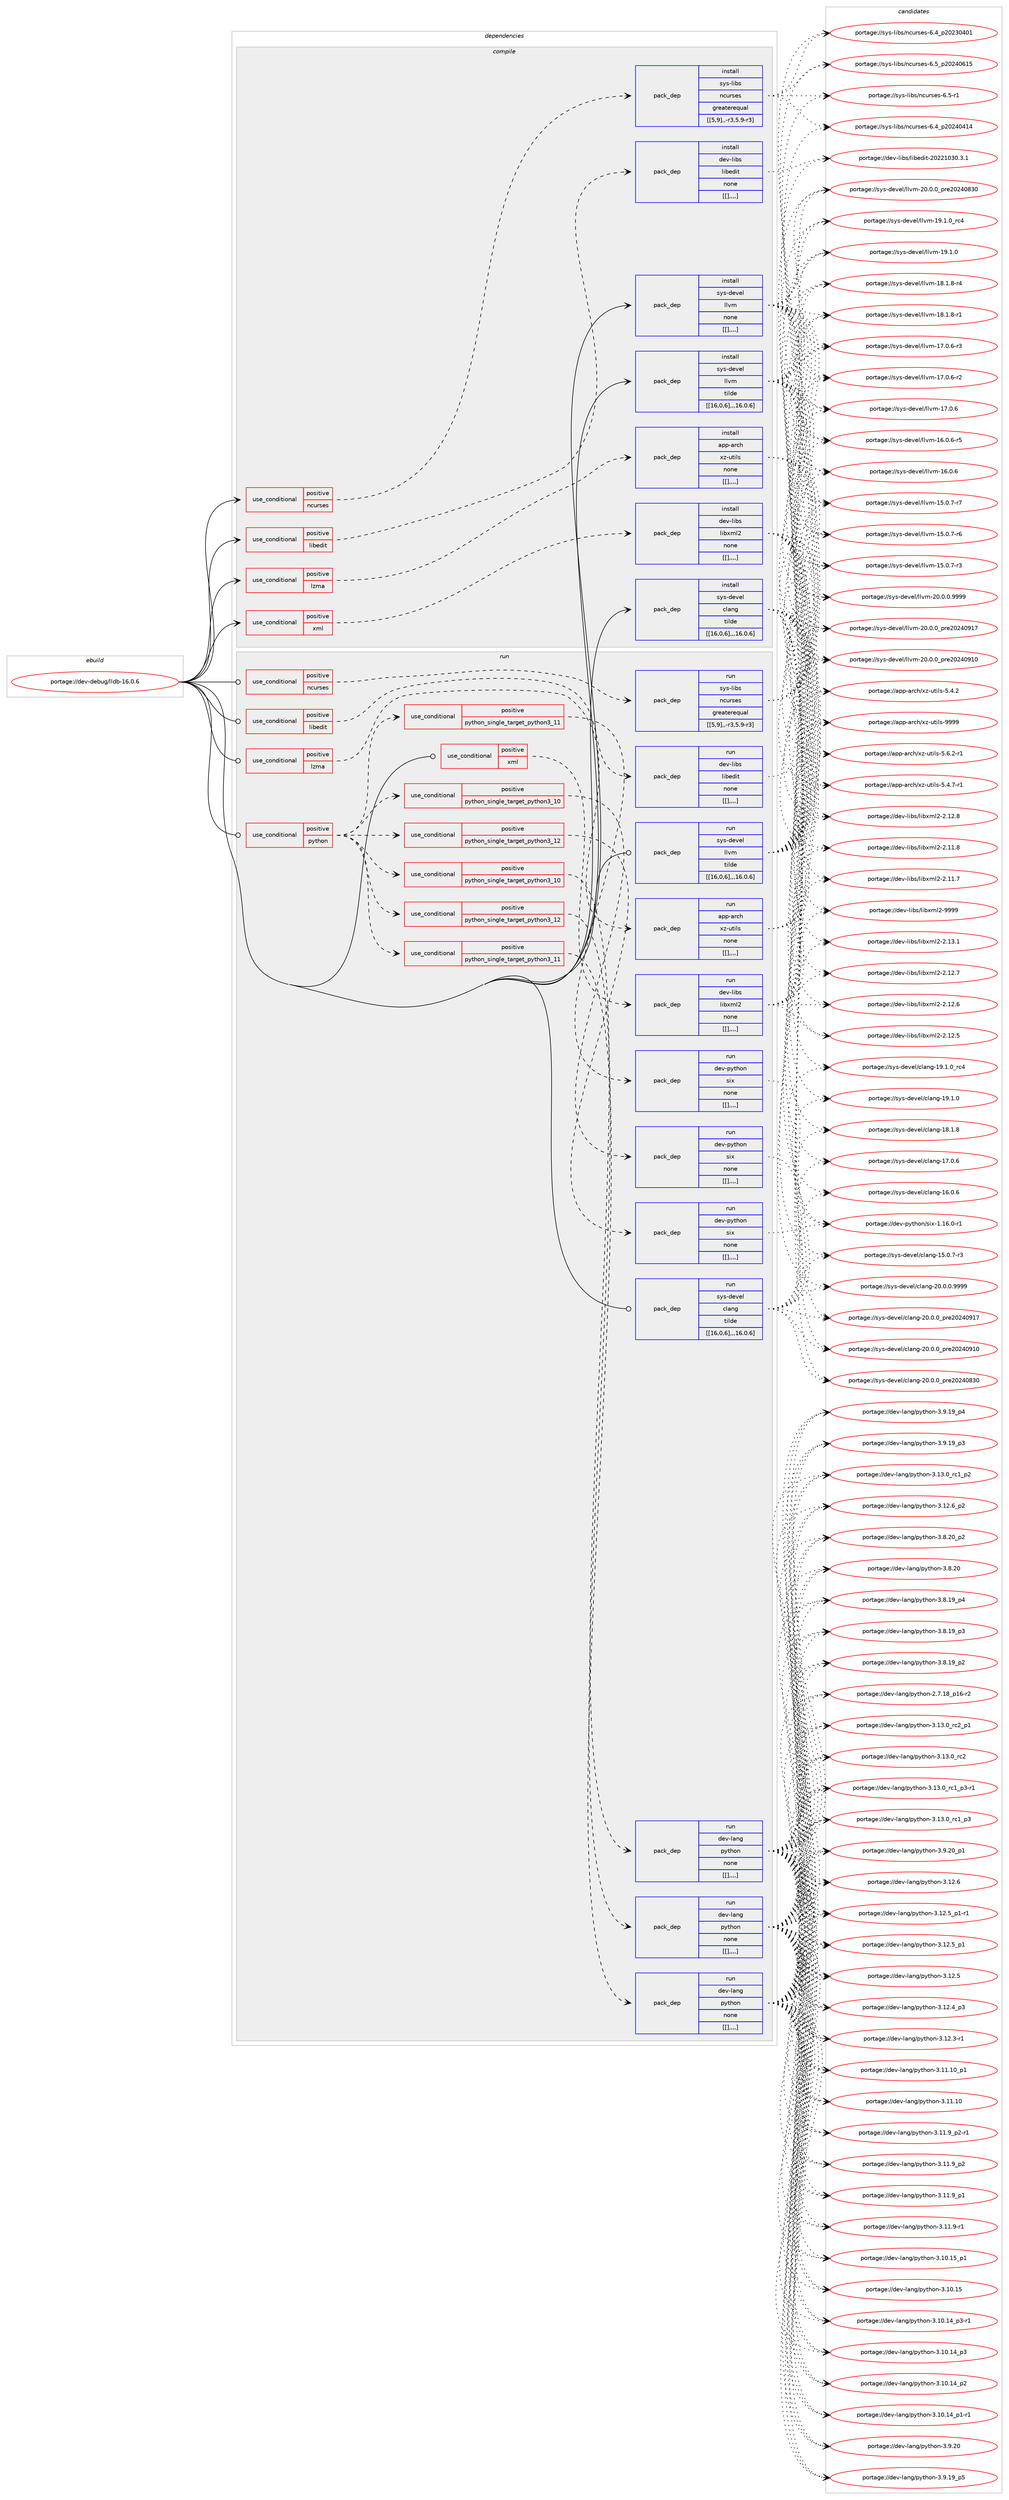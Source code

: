 digraph prolog {

# *************
# Graph options
# *************

newrank=true;
concentrate=true;
compound=true;
graph [rankdir=LR,fontname=Helvetica,fontsize=10,ranksep=1.5];#, ranksep=2.5, nodesep=0.2];
edge  [arrowhead=vee];
node  [fontname=Helvetica,fontsize=10];

# **********
# The ebuild
# **********

subgraph cluster_leftcol {
color=gray;
label=<<i>ebuild</i>>;
id [label="portage://dev-debug/lldb-16.0.6", color=red, width=4, href="../dev-debug/lldb-16.0.6.svg"];
}

# ****************
# The dependencies
# ****************

subgraph cluster_midcol {
color=gray;
label=<<i>dependencies</i>>;
subgraph cluster_compile {
fillcolor="#eeeeee";
style=filled;
label=<<i>compile</i>>;
subgraph cond19803 {
dependency72711 [label=<<TABLE BORDER="0" CELLBORDER="1" CELLSPACING="0" CELLPADDING="4"><TR><TD ROWSPAN="3" CELLPADDING="10">use_conditional</TD></TR><TR><TD>positive</TD></TR><TR><TD>libedit</TD></TR></TABLE>>, shape=none, color=red];
subgraph pack51964 {
dependency72712 [label=<<TABLE BORDER="0" CELLBORDER="1" CELLSPACING="0" CELLPADDING="4" WIDTH="220"><TR><TD ROWSPAN="6" CELLPADDING="30">pack_dep</TD></TR><TR><TD WIDTH="110">install</TD></TR><TR><TD>dev-libs</TD></TR><TR><TD>libedit</TD></TR><TR><TD>none</TD></TR><TR><TD>[[],,,,]</TD></TR></TABLE>>, shape=none, color=blue];
}
dependency72711:e -> dependency72712:w [weight=20,style="dashed",arrowhead="vee"];
}
id:e -> dependency72711:w [weight=20,style="solid",arrowhead="vee"];
subgraph cond19804 {
dependency72713 [label=<<TABLE BORDER="0" CELLBORDER="1" CELLSPACING="0" CELLPADDING="4"><TR><TD ROWSPAN="3" CELLPADDING="10">use_conditional</TD></TR><TR><TD>positive</TD></TR><TR><TD>lzma</TD></TR></TABLE>>, shape=none, color=red];
subgraph pack51965 {
dependency72714 [label=<<TABLE BORDER="0" CELLBORDER="1" CELLSPACING="0" CELLPADDING="4" WIDTH="220"><TR><TD ROWSPAN="6" CELLPADDING="30">pack_dep</TD></TR><TR><TD WIDTH="110">install</TD></TR><TR><TD>app-arch</TD></TR><TR><TD>xz-utils</TD></TR><TR><TD>none</TD></TR><TR><TD>[[],,,,]</TD></TR></TABLE>>, shape=none, color=blue];
}
dependency72713:e -> dependency72714:w [weight=20,style="dashed",arrowhead="vee"];
}
id:e -> dependency72713:w [weight=20,style="solid",arrowhead="vee"];
subgraph cond19805 {
dependency72715 [label=<<TABLE BORDER="0" CELLBORDER="1" CELLSPACING="0" CELLPADDING="4"><TR><TD ROWSPAN="3" CELLPADDING="10">use_conditional</TD></TR><TR><TD>positive</TD></TR><TR><TD>ncurses</TD></TR></TABLE>>, shape=none, color=red];
subgraph pack51966 {
dependency72716 [label=<<TABLE BORDER="0" CELLBORDER="1" CELLSPACING="0" CELLPADDING="4" WIDTH="220"><TR><TD ROWSPAN="6" CELLPADDING="30">pack_dep</TD></TR><TR><TD WIDTH="110">install</TD></TR><TR><TD>sys-libs</TD></TR><TR><TD>ncurses</TD></TR><TR><TD>greaterequal</TD></TR><TR><TD>[[5,9],,-r3,5.9-r3]</TD></TR></TABLE>>, shape=none, color=blue];
}
dependency72715:e -> dependency72716:w [weight=20,style="dashed",arrowhead="vee"];
}
id:e -> dependency72715:w [weight=20,style="solid",arrowhead="vee"];
subgraph cond19806 {
dependency72717 [label=<<TABLE BORDER="0" CELLBORDER="1" CELLSPACING="0" CELLPADDING="4"><TR><TD ROWSPAN="3" CELLPADDING="10">use_conditional</TD></TR><TR><TD>positive</TD></TR><TR><TD>xml</TD></TR></TABLE>>, shape=none, color=red];
subgraph pack51967 {
dependency72718 [label=<<TABLE BORDER="0" CELLBORDER="1" CELLSPACING="0" CELLPADDING="4" WIDTH="220"><TR><TD ROWSPAN="6" CELLPADDING="30">pack_dep</TD></TR><TR><TD WIDTH="110">install</TD></TR><TR><TD>dev-libs</TD></TR><TR><TD>libxml2</TD></TR><TR><TD>none</TD></TR><TR><TD>[[],,,,]</TD></TR></TABLE>>, shape=none, color=blue];
}
dependency72717:e -> dependency72718:w [weight=20,style="dashed",arrowhead="vee"];
}
id:e -> dependency72717:w [weight=20,style="solid",arrowhead="vee"];
subgraph pack51968 {
dependency72719 [label=<<TABLE BORDER="0" CELLBORDER="1" CELLSPACING="0" CELLPADDING="4" WIDTH="220"><TR><TD ROWSPAN="6" CELLPADDING="30">pack_dep</TD></TR><TR><TD WIDTH="110">install</TD></TR><TR><TD>sys-devel</TD></TR><TR><TD>clang</TD></TR><TR><TD>tilde</TD></TR><TR><TD>[[16,0,6],,,16.0.6]</TD></TR></TABLE>>, shape=none, color=blue];
}
id:e -> dependency72719:w [weight=20,style="solid",arrowhead="vee"];
subgraph pack51969 {
dependency72720 [label=<<TABLE BORDER="0" CELLBORDER="1" CELLSPACING="0" CELLPADDING="4" WIDTH="220"><TR><TD ROWSPAN="6" CELLPADDING="30">pack_dep</TD></TR><TR><TD WIDTH="110">install</TD></TR><TR><TD>sys-devel</TD></TR><TR><TD>llvm</TD></TR><TR><TD>tilde</TD></TR><TR><TD>[[16,0,6],,,16.0.6]</TD></TR></TABLE>>, shape=none, color=blue];
}
id:e -> dependency72720:w [weight=20,style="solid",arrowhead="vee"];
subgraph pack51970 {
dependency72721 [label=<<TABLE BORDER="0" CELLBORDER="1" CELLSPACING="0" CELLPADDING="4" WIDTH="220"><TR><TD ROWSPAN="6" CELLPADDING="30">pack_dep</TD></TR><TR><TD WIDTH="110">install</TD></TR><TR><TD>sys-devel</TD></TR><TR><TD>llvm</TD></TR><TR><TD>none</TD></TR><TR><TD>[[],,,,]</TD></TR></TABLE>>, shape=none, color=blue];
}
id:e -> dependency72721:w [weight=20,style="solid",arrowhead="vee"];
}
subgraph cluster_compileandrun {
fillcolor="#eeeeee";
style=filled;
label=<<i>compile and run</i>>;
}
subgraph cluster_run {
fillcolor="#eeeeee";
style=filled;
label=<<i>run</i>>;
subgraph cond19807 {
dependency72722 [label=<<TABLE BORDER="0" CELLBORDER="1" CELLSPACING="0" CELLPADDING="4"><TR><TD ROWSPAN="3" CELLPADDING="10">use_conditional</TD></TR><TR><TD>positive</TD></TR><TR><TD>libedit</TD></TR></TABLE>>, shape=none, color=red];
subgraph pack51971 {
dependency72723 [label=<<TABLE BORDER="0" CELLBORDER="1" CELLSPACING="0" CELLPADDING="4" WIDTH="220"><TR><TD ROWSPAN="6" CELLPADDING="30">pack_dep</TD></TR><TR><TD WIDTH="110">run</TD></TR><TR><TD>dev-libs</TD></TR><TR><TD>libedit</TD></TR><TR><TD>none</TD></TR><TR><TD>[[],,,,]</TD></TR></TABLE>>, shape=none, color=blue];
}
dependency72722:e -> dependency72723:w [weight=20,style="dashed",arrowhead="vee"];
}
id:e -> dependency72722:w [weight=20,style="solid",arrowhead="odot"];
subgraph cond19808 {
dependency72724 [label=<<TABLE BORDER="0" CELLBORDER="1" CELLSPACING="0" CELLPADDING="4"><TR><TD ROWSPAN="3" CELLPADDING="10">use_conditional</TD></TR><TR><TD>positive</TD></TR><TR><TD>lzma</TD></TR></TABLE>>, shape=none, color=red];
subgraph pack51972 {
dependency72725 [label=<<TABLE BORDER="0" CELLBORDER="1" CELLSPACING="0" CELLPADDING="4" WIDTH="220"><TR><TD ROWSPAN="6" CELLPADDING="30">pack_dep</TD></TR><TR><TD WIDTH="110">run</TD></TR><TR><TD>app-arch</TD></TR><TR><TD>xz-utils</TD></TR><TR><TD>none</TD></TR><TR><TD>[[],,,,]</TD></TR></TABLE>>, shape=none, color=blue];
}
dependency72724:e -> dependency72725:w [weight=20,style="dashed",arrowhead="vee"];
}
id:e -> dependency72724:w [weight=20,style="solid",arrowhead="odot"];
subgraph cond19809 {
dependency72726 [label=<<TABLE BORDER="0" CELLBORDER="1" CELLSPACING="0" CELLPADDING="4"><TR><TD ROWSPAN="3" CELLPADDING="10">use_conditional</TD></TR><TR><TD>positive</TD></TR><TR><TD>ncurses</TD></TR></TABLE>>, shape=none, color=red];
subgraph pack51973 {
dependency72727 [label=<<TABLE BORDER="0" CELLBORDER="1" CELLSPACING="0" CELLPADDING="4" WIDTH="220"><TR><TD ROWSPAN="6" CELLPADDING="30">pack_dep</TD></TR><TR><TD WIDTH="110">run</TD></TR><TR><TD>sys-libs</TD></TR><TR><TD>ncurses</TD></TR><TR><TD>greaterequal</TD></TR><TR><TD>[[5,9],,-r3,5.9-r3]</TD></TR></TABLE>>, shape=none, color=blue];
}
dependency72726:e -> dependency72727:w [weight=20,style="dashed",arrowhead="vee"];
}
id:e -> dependency72726:w [weight=20,style="solid",arrowhead="odot"];
subgraph cond19810 {
dependency72728 [label=<<TABLE BORDER="0" CELLBORDER="1" CELLSPACING="0" CELLPADDING="4"><TR><TD ROWSPAN="3" CELLPADDING="10">use_conditional</TD></TR><TR><TD>positive</TD></TR><TR><TD>python</TD></TR></TABLE>>, shape=none, color=red];
subgraph cond19811 {
dependency72729 [label=<<TABLE BORDER="0" CELLBORDER="1" CELLSPACING="0" CELLPADDING="4"><TR><TD ROWSPAN="3" CELLPADDING="10">use_conditional</TD></TR><TR><TD>positive</TD></TR><TR><TD>python_single_target_python3_10</TD></TR></TABLE>>, shape=none, color=red];
subgraph pack51974 {
dependency72730 [label=<<TABLE BORDER="0" CELLBORDER="1" CELLSPACING="0" CELLPADDING="4" WIDTH="220"><TR><TD ROWSPAN="6" CELLPADDING="30">pack_dep</TD></TR><TR><TD WIDTH="110">run</TD></TR><TR><TD>dev-python</TD></TR><TR><TD>six</TD></TR><TR><TD>none</TD></TR><TR><TD>[[],,,,]</TD></TR></TABLE>>, shape=none, color=blue];
}
dependency72729:e -> dependency72730:w [weight=20,style="dashed",arrowhead="vee"];
}
dependency72728:e -> dependency72729:w [weight=20,style="dashed",arrowhead="vee"];
subgraph cond19812 {
dependency72731 [label=<<TABLE BORDER="0" CELLBORDER="1" CELLSPACING="0" CELLPADDING="4"><TR><TD ROWSPAN="3" CELLPADDING="10">use_conditional</TD></TR><TR><TD>positive</TD></TR><TR><TD>python_single_target_python3_11</TD></TR></TABLE>>, shape=none, color=red];
subgraph pack51975 {
dependency72732 [label=<<TABLE BORDER="0" CELLBORDER="1" CELLSPACING="0" CELLPADDING="4" WIDTH="220"><TR><TD ROWSPAN="6" CELLPADDING="30">pack_dep</TD></TR><TR><TD WIDTH="110">run</TD></TR><TR><TD>dev-python</TD></TR><TR><TD>six</TD></TR><TR><TD>none</TD></TR><TR><TD>[[],,,,]</TD></TR></TABLE>>, shape=none, color=blue];
}
dependency72731:e -> dependency72732:w [weight=20,style="dashed",arrowhead="vee"];
}
dependency72728:e -> dependency72731:w [weight=20,style="dashed",arrowhead="vee"];
subgraph cond19813 {
dependency72733 [label=<<TABLE BORDER="0" CELLBORDER="1" CELLSPACING="0" CELLPADDING="4"><TR><TD ROWSPAN="3" CELLPADDING="10">use_conditional</TD></TR><TR><TD>positive</TD></TR><TR><TD>python_single_target_python3_12</TD></TR></TABLE>>, shape=none, color=red];
subgraph pack51976 {
dependency72734 [label=<<TABLE BORDER="0" CELLBORDER="1" CELLSPACING="0" CELLPADDING="4" WIDTH="220"><TR><TD ROWSPAN="6" CELLPADDING="30">pack_dep</TD></TR><TR><TD WIDTH="110">run</TD></TR><TR><TD>dev-python</TD></TR><TR><TD>six</TD></TR><TR><TD>none</TD></TR><TR><TD>[[],,,,]</TD></TR></TABLE>>, shape=none, color=blue];
}
dependency72733:e -> dependency72734:w [weight=20,style="dashed",arrowhead="vee"];
}
dependency72728:e -> dependency72733:w [weight=20,style="dashed",arrowhead="vee"];
subgraph cond19814 {
dependency72735 [label=<<TABLE BORDER="0" CELLBORDER="1" CELLSPACING="0" CELLPADDING="4"><TR><TD ROWSPAN="3" CELLPADDING="10">use_conditional</TD></TR><TR><TD>positive</TD></TR><TR><TD>python_single_target_python3_10</TD></TR></TABLE>>, shape=none, color=red];
subgraph pack51977 {
dependency72736 [label=<<TABLE BORDER="0" CELLBORDER="1" CELLSPACING="0" CELLPADDING="4" WIDTH="220"><TR><TD ROWSPAN="6" CELLPADDING="30">pack_dep</TD></TR><TR><TD WIDTH="110">run</TD></TR><TR><TD>dev-lang</TD></TR><TR><TD>python</TD></TR><TR><TD>none</TD></TR><TR><TD>[[],,,,]</TD></TR></TABLE>>, shape=none, color=blue];
}
dependency72735:e -> dependency72736:w [weight=20,style="dashed",arrowhead="vee"];
}
dependency72728:e -> dependency72735:w [weight=20,style="dashed",arrowhead="vee"];
subgraph cond19815 {
dependency72737 [label=<<TABLE BORDER="0" CELLBORDER="1" CELLSPACING="0" CELLPADDING="4"><TR><TD ROWSPAN="3" CELLPADDING="10">use_conditional</TD></TR><TR><TD>positive</TD></TR><TR><TD>python_single_target_python3_11</TD></TR></TABLE>>, shape=none, color=red];
subgraph pack51978 {
dependency72738 [label=<<TABLE BORDER="0" CELLBORDER="1" CELLSPACING="0" CELLPADDING="4" WIDTH="220"><TR><TD ROWSPAN="6" CELLPADDING="30">pack_dep</TD></TR><TR><TD WIDTH="110">run</TD></TR><TR><TD>dev-lang</TD></TR><TR><TD>python</TD></TR><TR><TD>none</TD></TR><TR><TD>[[],,,,]</TD></TR></TABLE>>, shape=none, color=blue];
}
dependency72737:e -> dependency72738:w [weight=20,style="dashed",arrowhead="vee"];
}
dependency72728:e -> dependency72737:w [weight=20,style="dashed",arrowhead="vee"];
subgraph cond19816 {
dependency72739 [label=<<TABLE BORDER="0" CELLBORDER="1" CELLSPACING="0" CELLPADDING="4"><TR><TD ROWSPAN="3" CELLPADDING="10">use_conditional</TD></TR><TR><TD>positive</TD></TR><TR><TD>python_single_target_python3_12</TD></TR></TABLE>>, shape=none, color=red];
subgraph pack51979 {
dependency72740 [label=<<TABLE BORDER="0" CELLBORDER="1" CELLSPACING="0" CELLPADDING="4" WIDTH="220"><TR><TD ROWSPAN="6" CELLPADDING="30">pack_dep</TD></TR><TR><TD WIDTH="110">run</TD></TR><TR><TD>dev-lang</TD></TR><TR><TD>python</TD></TR><TR><TD>none</TD></TR><TR><TD>[[],,,,]</TD></TR></TABLE>>, shape=none, color=blue];
}
dependency72739:e -> dependency72740:w [weight=20,style="dashed",arrowhead="vee"];
}
dependency72728:e -> dependency72739:w [weight=20,style="dashed",arrowhead="vee"];
}
id:e -> dependency72728:w [weight=20,style="solid",arrowhead="odot"];
subgraph cond19817 {
dependency72741 [label=<<TABLE BORDER="0" CELLBORDER="1" CELLSPACING="0" CELLPADDING="4"><TR><TD ROWSPAN="3" CELLPADDING="10">use_conditional</TD></TR><TR><TD>positive</TD></TR><TR><TD>xml</TD></TR></TABLE>>, shape=none, color=red];
subgraph pack51980 {
dependency72742 [label=<<TABLE BORDER="0" CELLBORDER="1" CELLSPACING="0" CELLPADDING="4" WIDTH="220"><TR><TD ROWSPAN="6" CELLPADDING="30">pack_dep</TD></TR><TR><TD WIDTH="110">run</TD></TR><TR><TD>dev-libs</TD></TR><TR><TD>libxml2</TD></TR><TR><TD>none</TD></TR><TR><TD>[[],,,,]</TD></TR></TABLE>>, shape=none, color=blue];
}
dependency72741:e -> dependency72742:w [weight=20,style="dashed",arrowhead="vee"];
}
id:e -> dependency72741:w [weight=20,style="solid",arrowhead="odot"];
subgraph pack51981 {
dependency72743 [label=<<TABLE BORDER="0" CELLBORDER="1" CELLSPACING="0" CELLPADDING="4" WIDTH="220"><TR><TD ROWSPAN="6" CELLPADDING="30">pack_dep</TD></TR><TR><TD WIDTH="110">run</TD></TR><TR><TD>sys-devel</TD></TR><TR><TD>clang</TD></TR><TR><TD>tilde</TD></TR><TR><TD>[[16,0,6],,,16.0.6]</TD></TR></TABLE>>, shape=none, color=blue];
}
id:e -> dependency72743:w [weight=20,style="solid",arrowhead="odot"];
subgraph pack51982 {
dependency72744 [label=<<TABLE BORDER="0" CELLBORDER="1" CELLSPACING="0" CELLPADDING="4" WIDTH="220"><TR><TD ROWSPAN="6" CELLPADDING="30">pack_dep</TD></TR><TR><TD WIDTH="110">run</TD></TR><TR><TD>sys-devel</TD></TR><TR><TD>llvm</TD></TR><TR><TD>tilde</TD></TR><TR><TD>[[16,0,6],,,16.0.6]</TD></TR></TABLE>>, shape=none, color=blue];
}
id:e -> dependency72744:w [weight=20,style="solid",arrowhead="odot"];
}
}

# **************
# The candidates
# **************

subgraph cluster_choices {
rank=same;
color=gray;
label=<<i>candidates</i>>;

subgraph choice51964 {
color=black;
nodesep=1;
choice1001011184510810598115471081059810110010511645504850504948514846514649 [label="portage://dev-libs/libedit-20221030.3.1", color=red, width=4,href="../dev-libs/libedit-20221030.3.1.svg"];
dependency72712:e -> choice1001011184510810598115471081059810110010511645504850504948514846514649:w [style=dotted,weight="100"];
}
subgraph choice51965 {
color=black;
nodesep=1;
choice9711211245971149910447120122451171161051081154557575757 [label="portage://app-arch/xz-utils-9999", color=red, width=4,href="../app-arch/xz-utils-9999.svg"];
choice9711211245971149910447120122451171161051081154553465446504511449 [label="portage://app-arch/xz-utils-5.6.2-r1", color=red, width=4,href="../app-arch/xz-utils-5.6.2-r1.svg"];
choice9711211245971149910447120122451171161051081154553465246554511449 [label="portage://app-arch/xz-utils-5.4.7-r1", color=red, width=4,href="../app-arch/xz-utils-5.4.7-r1.svg"];
choice971121124597114991044712012245117116105108115455346524650 [label="portage://app-arch/xz-utils-5.4.2", color=red, width=4,href="../app-arch/xz-utils-5.4.2.svg"];
dependency72714:e -> choice9711211245971149910447120122451171161051081154557575757:w [style=dotted,weight="100"];
dependency72714:e -> choice9711211245971149910447120122451171161051081154553465446504511449:w [style=dotted,weight="100"];
dependency72714:e -> choice9711211245971149910447120122451171161051081154553465246554511449:w [style=dotted,weight="100"];
dependency72714:e -> choice971121124597114991044712012245117116105108115455346524650:w [style=dotted,weight="100"];
}
subgraph choice51966 {
color=black;
nodesep=1;
choice1151211154510810598115471109911711411510111545544653951125048505248544953 [label="portage://sys-libs/ncurses-6.5_p20240615", color=red, width=4,href="../sys-libs/ncurses-6.5_p20240615.svg"];
choice11512111545108105981154711099117114115101115455446534511449 [label="portage://sys-libs/ncurses-6.5-r1", color=red, width=4,href="../sys-libs/ncurses-6.5-r1.svg"];
choice1151211154510810598115471109911711411510111545544652951125048505248524952 [label="portage://sys-libs/ncurses-6.4_p20240414", color=red, width=4,href="../sys-libs/ncurses-6.4_p20240414.svg"];
choice1151211154510810598115471109911711411510111545544652951125048505148524849 [label="portage://sys-libs/ncurses-6.4_p20230401", color=red, width=4,href="../sys-libs/ncurses-6.4_p20230401.svg"];
dependency72716:e -> choice1151211154510810598115471109911711411510111545544653951125048505248544953:w [style=dotted,weight="100"];
dependency72716:e -> choice11512111545108105981154711099117114115101115455446534511449:w [style=dotted,weight="100"];
dependency72716:e -> choice1151211154510810598115471109911711411510111545544652951125048505248524952:w [style=dotted,weight="100"];
dependency72716:e -> choice1151211154510810598115471109911711411510111545544652951125048505148524849:w [style=dotted,weight="100"];
}
subgraph choice51967 {
color=black;
nodesep=1;
choice10010111845108105981154710810598120109108504557575757 [label="portage://dev-libs/libxml2-9999", color=red, width=4,href="../dev-libs/libxml2-9999.svg"];
choice100101118451081059811547108105981201091085045504649514649 [label="portage://dev-libs/libxml2-2.13.1", color=red, width=4,href="../dev-libs/libxml2-2.13.1.svg"];
choice100101118451081059811547108105981201091085045504649504656 [label="portage://dev-libs/libxml2-2.12.8", color=red, width=4,href="../dev-libs/libxml2-2.12.8.svg"];
choice100101118451081059811547108105981201091085045504649504655 [label="portage://dev-libs/libxml2-2.12.7", color=red, width=4,href="../dev-libs/libxml2-2.12.7.svg"];
choice100101118451081059811547108105981201091085045504649504654 [label="portage://dev-libs/libxml2-2.12.6", color=red, width=4,href="../dev-libs/libxml2-2.12.6.svg"];
choice100101118451081059811547108105981201091085045504649504653 [label="portage://dev-libs/libxml2-2.12.5", color=red, width=4,href="../dev-libs/libxml2-2.12.5.svg"];
choice100101118451081059811547108105981201091085045504649494656 [label="portage://dev-libs/libxml2-2.11.8", color=red, width=4,href="../dev-libs/libxml2-2.11.8.svg"];
choice100101118451081059811547108105981201091085045504649494655 [label="portage://dev-libs/libxml2-2.11.7", color=red, width=4,href="../dev-libs/libxml2-2.11.7.svg"];
dependency72718:e -> choice10010111845108105981154710810598120109108504557575757:w [style=dotted,weight="100"];
dependency72718:e -> choice100101118451081059811547108105981201091085045504649514649:w [style=dotted,weight="100"];
dependency72718:e -> choice100101118451081059811547108105981201091085045504649504656:w [style=dotted,weight="100"];
dependency72718:e -> choice100101118451081059811547108105981201091085045504649504655:w [style=dotted,weight="100"];
dependency72718:e -> choice100101118451081059811547108105981201091085045504649504654:w [style=dotted,weight="100"];
dependency72718:e -> choice100101118451081059811547108105981201091085045504649504653:w [style=dotted,weight="100"];
dependency72718:e -> choice100101118451081059811547108105981201091085045504649494656:w [style=dotted,weight="100"];
dependency72718:e -> choice100101118451081059811547108105981201091085045504649494655:w [style=dotted,weight="100"];
}
subgraph choice51968 {
color=black;
nodesep=1;
choice11512111545100101118101108479910897110103455048464846484657575757 [label="portage://sys-devel/clang-20.0.0.9999", color=red, width=4,href="../sys-devel/clang-20.0.0.9999.svg"];
choice1151211154510010111810110847991089711010345504846484648951121141015048505248574955 [label="portage://sys-devel/clang-20.0.0_pre20240917", color=red, width=4,href="../sys-devel/clang-20.0.0_pre20240917.svg"];
choice1151211154510010111810110847991089711010345504846484648951121141015048505248574948 [label="portage://sys-devel/clang-20.0.0_pre20240910", color=red, width=4,href="../sys-devel/clang-20.0.0_pre20240910.svg"];
choice1151211154510010111810110847991089711010345504846484648951121141015048505248565148 [label="portage://sys-devel/clang-20.0.0_pre20240830", color=red, width=4,href="../sys-devel/clang-20.0.0_pre20240830.svg"];
choice1151211154510010111810110847991089711010345495746494648951149952 [label="portage://sys-devel/clang-19.1.0_rc4", color=red, width=4,href="../sys-devel/clang-19.1.0_rc4.svg"];
choice1151211154510010111810110847991089711010345495746494648 [label="portage://sys-devel/clang-19.1.0", color=red, width=4,href="../sys-devel/clang-19.1.0.svg"];
choice1151211154510010111810110847991089711010345495646494656 [label="portage://sys-devel/clang-18.1.8", color=red, width=4,href="../sys-devel/clang-18.1.8.svg"];
choice1151211154510010111810110847991089711010345495546484654 [label="portage://sys-devel/clang-17.0.6", color=red, width=4,href="../sys-devel/clang-17.0.6.svg"];
choice1151211154510010111810110847991089711010345495446484654 [label="portage://sys-devel/clang-16.0.6", color=red, width=4,href="../sys-devel/clang-16.0.6.svg"];
choice11512111545100101118101108479910897110103454953464846554511451 [label="portage://sys-devel/clang-15.0.7-r3", color=red, width=4,href="../sys-devel/clang-15.0.7-r3.svg"];
dependency72719:e -> choice11512111545100101118101108479910897110103455048464846484657575757:w [style=dotted,weight="100"];
dependency72719:e -> choice1151211154510010111810110847991089711010345504846484648951121141015048505248574955:w [style=dotted,weight="100"];
dependency72719:e -> choice1151211154510010111810110847991089711010345504846484648951121141015048505248574948:w [style=dotted,weight="100"];
dependency72719:e -> choice1151211154510010111810110847991089711010345504846484648951121141015048505248565148:w [style=dotted,weight="100"];
dependency72719:e -> choice1151211154510010111810110847991089711010345495746494648951149952:w [style=dotted,weight="100"];
dependency72719:e -> choice1151211154510010111810110847991089711010345495746494648:w [style=dotted,weight="100"];
dependency72719:e -> choice1151211154510010111810110847991089711010345495646494656:w [style=dotted,weight="100"];
dependency72719:e -> choice1151211154510010111810110847991089711010345495546484654:w [style=dotted,weight="100"];
dependency72719:e -> choice1151211154510010111810110847991089711010345495446484654:w [style=dotted,weight="100"];
dependency72719:e -> choice11512111545100101118101108479910897110103454953464846554511451:w [style=dotted,weight="100"];
}
subgraph choice51969 {
color=black;
nodesep=1;
choice1151211154510010111810110847108108118109455048464846484657575757 [label="portage://sys-devel/llvm-20.0.0.9999", color=red, width=4,href="../sys-devel/llvm-20.0.0.9999.svg"];
choice115121115451001011181011084710810811810945504846484648951121141015048505248574955 [label="portage://sys-devel/llvm-20.0.0_pre20240917", color=red, width=4,href="../sys-devel/llvm-20.0.0_pre20240917.svg"];
choice115121115451001011181011084710810811810945504846484648951121141015048505248574948 [label="portage://sys-devel/llvm-20.0.0_pre20240910", color=red, width=4,href="../sys-devel/llvm-20.0.0_pre20240910.svg"];
choice115121115451001011181011084710810811810945504846484648951121141015048505248565148 [label="portage://sys-devel/llvm-20.0.0_pre20240830", color=red, width=4,href="../sys-devel/llvm-20.0.0_pre20240830.svg"];
choice115121115451001011181011084710810811810945495746494648951149952 [label="portage://sys-devel/llvm-19.1.0_rc4", color=red, width=4,href="../sys-devel/llvm-19.1.0_rc4.svg"];
choice115121115451001011181011084710810811810945495746494648 [label="portage://sys-devel/llvm-19.1.0", color=red, width=4,href="../sys-devel/llvm-19.1.0.svg"];
choice1151211154510010111810110847108108118109454956464946564511452 [label="portage://sys-devel/llvm-18.1.8-r4", color=red, width=4,href="../sys-devel/llvm-18.1.8-r4.svg"];
choice1151211154510010111810110847108108118109454956464946564511449 [label="portage://sys-devel/llvm-18.1.8-r1", color=red, width=4,href="../sys-devel/llvm-18.1.8-r1.svg"];
choice1151211154510010111810110847108108118109454955464846544511451 [label="portage://sys-devel/llvm-17.0.6-r3", color=red, width=4,href="../sys-devel/llvm-17.0.6-r3.svg"];
choice1151211154510010111810110847108108118109454955464846544511450 [label="portage://sys-devel/llvm-17.0.6-r2", color=red, width=4,href="../sys-devel/llvm-17.0.6-r2.svg"];
choice115121115451001011181011084710810811810945495546484654 [label="portage://sys-devel/llvm-17.0.6", color=red, width=4,href="../sys-devel/llvm-17.0.6.svg"];
choice1151211154510010111810110847108108118109454954464846544511453 [label="portage://sys-devel/llvm-16.0.6-r5", color=red, width=4,href="../sys-devel/llvm-16.0.6-r5.svg"];
choice115121115451001011181011084710810811810945495446484654 [label="portage://sys-devel/llvm-16.0.6", color=red, width=4,href="../sys-devel/llvm-16.0.6.svg"];
choice1151211154510010111810110847108108118109454953464846554511455 [label="portage://sys-devel/llvm-15.0.7-r7", color=red, width=4,href="../sys-devel/llvm-15.0.7-r7.svg"];
choice1151211154510010111810110847108108118109454953464846554511454 [label="portage://sys-devel/llvm-15.0.7-r6", color=red, width=4,href="../sys-devel/llvm-15.0.7-r6.svg"];
choice1151211154510010111810110847108108118109454953464846554511451 [label="portage://sys-devel/llvm-15.0.7-r3", color=red, width=4,href="../sys-devel/llvm-15.0.7-r3.svg"];
dependency72720:e -> choice1151211154510010111810110847108108118109455048464846484657575757:w [style=dotted,weight="100"];
dependency72720:e -> choice115121115451001011181011084710810811810945504846484648951121141015048505248574955:w [style=dotted,weight="100"];
dependency72720:e -> choice115121115451001011181011084710810811810945504846484648951121141015048505248574948:w [style=dotted,weight="100"];
dependency72720:e -> choice115121115451001011181011084710810811810945504846484648951121141015048505248565148:w [style=dotted,weight="100"];
dependency72720:e -> choice115121115451001011181011084710810811810945495746494648951149952:w [style=dotted,weight="100"];
dependency72720:e -> choice115121115451001011181011084710810811810945495746494648:w [style=dotted,weight="100"];
dependency72720:e -> choice1151211154510010111810110847108108118109454956464946564511452:w [style=dotted,weight="100"];
dependency72720:e -> choice1151211154510010111810110847108108118109454956464946564511449:w [style=dotted,weight="100"];
dependency72720:e -> choice1151211154510010111810110847108108118109454955464846544511451:w [style=dotted,weight="100"];
dependency72720:e -> choice1151211154510010111810110847108108118109454955464846544511450:w [style=dotted,weight="100"];
dependency72720:e -> choice115121115451001011181011084710810811810945495546484654:w [style=dotted,weight="100"];
dependency72720:e -> choice1151211154510010111810110847108108118109454954464846544511453:w [style=dotted,weight="100"];
dependency72720:e -> choice115121115451001011181011084710810811810945495446484654:w [style=dotted,weight="100"];
dependency72720:e -> choice1151211154510010111810110847108108118109454953464846554511455:w [style=dotted,weight="100"];
dependency72720:e -> choice1151211154510010111810110847108108118109454953464846554511454:w [style=dotted,weight="100"];
dependency72720:e -> choice1151211154510010111810110847108108118109454953464846554511451:w [style=dotted,weight="100"];
}
subgraph choice51970 {
color=black;
nodesep=1;
choice1151211154510010111810110847108108118109455048464846484657575757 [label="portage://sys-devel/llvm-20.0.0.9999", color=red, width=4,href="../sys-devel/llvm-20.0.0.9999.svg"];
choice115121115451001011181011084710810811810945504846484648951121141015048505248574955 [label="portage://sys-devel/llvm-20.0.0_pre20240917", color=red, width=4,href="../sys-devel/llvm-20.0.0_pre20240917.svg"];
choice115121115451001011181011084710810811810945504846484648951121141015048505248574948 [label="portage://sys-devel/llvm-20.0.0_pre20240910", color=red, width=4,href="../sys-devel/llvm-20.0.0_pre20240910.svg"];
choice115121115451001011181011084710810811810945504846484648951121141015048505248565148 [label="portage://sys-devel/llvm-20.0.0_pre20240830", color=red, width=4,href="../sys-devel/llvm-20.0.0_pre20240830.svg"];
choice115121115451001011181011084710810811810945495746494648951149952 [label="portage://sys-devel/llvm-19.1.0_rc4", color=red, width=4,href="../sys-devel/llvm-19.1.0_rc4.svg"];
choice115121115451001011181011084710810811810945495746494648 [label="portage://sys-devel/llvm-19.1.0", color=red, width=4,href="../sys-devel/llvm-19.1.0.svg"];
choice1151211154510010111810110847108108118109454956464946564511452 [label="portage://sys-devel/llvm-18.1.8-r4", color=red, width=4,href="../sys-devel/llvm-18.1.8-r4.svg"];
choice1151211154510010111810110847108108118109454956464946564511449 [label="portage://sys-devel/llvm-18.1.8-r1", color=red, width=4,href="../sys-devel/llvm-18.1.8-r1.svg"];
choice1151211154510010111810110847108108118109454955464846544511451 [label="portage://sys-devel/llvm-17.0.6-r3", color=red, width=4,href="../sys-devel/llvm-17.0.6-r3.svg"];
choice1151211154510010111810110847108108118109454955464846544511450 [label="portage://sys-devel/llvm-17.0.6-r2", color=red, width=4,href="../sys-devel/llvm-17.0.6-r2.svg"];
choice115121115451001011181011084710810811810945495546484654 [label="portage://sys-devel/llvm-17.0.6", color=red, width=4,href="../sys-devel/llvm-17.0.6.svg"];
choice1151211154510010111810110847108108118109454954464846544511453 [label="portage://sys-devel/llvm-16.0.6-r5", color=red, width=4,href="../sys-devel/llvm-16.0.6-r5.svg"];
choice115121115451001011181011084710810811810945495446484654 [label="portage://sys-devel/llvm-16.0.6", color=red, width=4,href="../sys-devel/llvm-16.0.6.svg"];
choice1151211154510010111810110847108108118109454953464846554511455 [label="portage://sys-devel/llvm-15.0.7-r7", color=red, width=4,href="../sys-devel/llvm-15.0.7-r7.svg"];
choice1151211154510010111810110847108108118109454953464846554511454 [label="portage://sys-devel/llvm-15.0.7-r6", color=red, width=4,href="../sys-devel/llvm-15.0.7-r6.svg"];
choice1151211154510010111810110847108108118109454953464846554511451 [label="portage://sys-devel/llvm-15.0.7-r3", color=red, width=4,href="../sys-devel/llvm-15.0.7-r3.svg"];
dependency72721:e -> choice1151211154510010111810110847108108118109455048464846484657575757:w [style=dotted,weight="100"];
dependency72721:e -> choice115121115451001011181011084710810811810945504846484648951121141015048505248574955:w [style=dotted,weight="100"];
dependency72721:e -> choice115121115451001011181011084710810811810945504846484648951121141015048505248574948:w [style=dotted,weight="100"];
dependency72721:e -> choice115121115451001011181011084710810811810945504846484648951121141015048505248565148:w [style=dotted,weight="100"];
dependency72721:e -> choice115121115451001011181011084710810811810945495746494648951149952:w [style=dotted,weight="100"];
dependency72721:e -> choice115121115451001011181011084710810811810945495746494648:w [style=dotted,weight="100"];
dependency72721:e -> choice1151211154510010111810110847108108118109454956464946564511452:w [style=dotted,weight="100"];
dependency72721:e -> choice1151211154510010111810110847108108118109454956464946564511449:w [style=dotted,weight="100"];
dependency72721:e -> choice1151211154510010111810110847108108118109454955464846544511451:w [style=dotted,weight="100"];
dependency72721:e -> choice1151211154510010111810110847108108118109454955464846544511450:w [style=dotted,weight="100"];
dependency72721:e -> choice115121115451001011181011084710810811810945495546484654:w [style=dotted,weight="100"];
dependency72721:e -> choice1151211154510010111810110847108108118109454954464846544511453:w [style=dotted,weight="100"];
dependency72721:e -> choice115121115451001011181011084710810811810945495446484654:w [style=dotted,weight="100"];
dependency72721:e -> choice1151211154510010111810110847108108118109454953464846554511455:w [style=dotted,weight="100"];
dependency72721:e -> choice1151211154510010111810110847108108118109454953464846554511454:w [style=dotted,weight="100"];
dependency72721:e -> choice1151211154510010111810110847108108118109454953464846554511451:w [style=dotted,weight="100"];
}
subgraph choice51971 {
color=black;
nodesep=1;
choice1001011184510810598115471081059810110010511645504850504948514846514649 [label="portage://dev-libs/libedit-20221030.3.1", color=red, width=4,href="../dev-libs/libedit-20221030.3.1.svg"];
dependency72723:e -> choice1001011184510810598115471081059810110010511645504850504948514846514649:w [style=dotted,weight="100"];
}
subgraph choice51972 {
color=black;
nodesep=1;
choice9711211245971149910447120122451171161051081154557575757 [label="portage://app-arch/xz-utils-9999", color=red, width=4,href="../app-arch/xz-utils-9999.svg"];
choice9711211245971149910447120122451171161051081154553465446504511449 [label="portage://app-arch/xz-utils-5.6.2-r1", color=red, width=4,href="../app-arch/xz-utils-5.6.2-r1.svg"];
choice9711211245971149910447120122451171161051081154553465246554511449 [label="portage://app-arch/xz-utils-5.4.7-r1", color=red, width=4,href="../app-arch/xz-utils-5.4.7-r1.svg"];
choice971121124597114991044712012245117116105108115455346524650 [label="portage://app-arch/xz-utils-5.4.2", color=red, width=4,href="../app-arch/xz-utils-5.4.2.svg"];
dependency72725:e -> choice9711211245971149910447120122451171161051081154557575757:w [style=dotted,weight="100"];
dependency72725:e -> choice9711211245971149910447120122451171161051081154553465446504511449:w [style=dotted,weight="100"];
dependency72725:e -> choice9711211245971149910447120122451171161051081154553465246554511449:w [style=dotted,weight="100"];
dependency72725:e -> choice971121124597114991044712012245117116105108115455346524650:w [style=dotted,weight="100"];
}
subgraph choice51973 {
color=black;
nodesep=1;
choice1151211154510810598115471109911711411510111545544653951125048505248544953 [label="portage://sys-libs/ncurses-6.5_p20240615", color=red, width=4,href="../sys-libs/ncurses-6.5_p20240615.svg"];
choice11512111545108105981154711099117114115101115455446534511449 [label="portage://sys-libs/ncurses-6.5-r1", color=red, width=4,href="../sys-libs/ncurses-6.5-r1.svg"];
choice1151211154510810598115471109911711411510111545544652951125048505248524952 [label="portage://sys-libs/ncurses-6.4_p20240414", color=red, width=4,href="../sys-libs/ncurses-6.4_p20240414.svg"];
choice1151211154510810598115471109911711411510111545544652951125048505148524849 [label="portage://sys-libs/ncurses-6.4_p20230401", color=red, width=4,href="../sys-libs/ncurses-6.4_p20230401.svg"];
dependency72727:e -> choice1151211154510810598115471109911711411510111545544653951125048505248544953:w [style=dotted,weight="100"];
dependency72727:e -> choice11512111545108105981154711099117114115101115455446534511449:w [style=dotted,weight="100"];
dependency72727:e -> choice1151211154510810598115471109911711411510111545544652951125048505248524952:w [style=dotted,weight="100"];
dependency72727:e -> choice1151211154510810598115471109911711411510111545544652951125048505148524849:w [style=dotted,weight="100"];
}
subgraph choice51974 {
color=black;
nodesep=1;
choice1001011184511212111610411111047115105120454946495446484511449 [label="portage://dev-python/six-1.16.0-r1", color=red, width=4,href="../dev-python/six-1.16.0-r1.svg"];
dependency72730:e -> choice1001011184511212111610411111047115105120454946495446484511449:w [style=dotted,weight="100"];
}
subgraph choice51975 {
color=black;
nodesep=1;
choice1001011184511212111610411111047115105120454946495446484511449 [label="portage://dev-python/six-1.16.0-r1", color=red, width=4,href="../dev-python/six-1.16.0-r1.svg"];
dependency72732:e -> choice1001011184511212111610411111047115105120454946495446484511449:w [style=dotted,weight="100"];
}
subgraph choice51976 {
color=black;
nodesep=1;
choice1001011184511212111610411111047115105120454946495446484511449 [label="portage://dev-python/six-1.16.0-r1", color=red, width=4,href="../dev-python/six-1.16.0-r1.svg"];
dependency72734:e -> choice1001011184511212111610411111047115105120454946495446484511449:w [style=dotted,weight="100"];
}
subgraph choice51977 {
color=black;
nodesep=1;
choice100101118451089711010347112121116104111110455146495146489511499509511249 [label="portage://dev-lang/python-3.13.0_rc2_p1", color=red, width=4,href="../dev-lang/python-3.13.0_rc2_p1.svg"];
choice10010111845108971101034711212111610411111045514649514648951149950 [label="portage://dev-lang/python-3.13.0_rc2", color=red, width=4,href="../dev-lang/python-3.13.0_rc2.svg"];
choice1001011184510897110103471121211161041111104551464951464895114994995112514511449 [label="portage://dev-lang/python-3.13.0_rc1_p3-r1", color=red, width=4,href="../dev-lang/python-3.13.0_rc1_p3-r1.svg"];
choice100101118451089711010347112121116104111110455146495146489511499499511251 [label="portage://dev-lang/python-3.13.0_rc1_p3", color=red, width=4,href="../dev-lang/python-3.13.0_rc1_p3.svg"];
choice100101118451089711010347112121116104111110455146495146489511499499511250 [label="portage://dev-lang/python-3.13.0_rc1_p2", color=red, width=4,href="../dev-lang/python-3.13.0_rc1_p2.svg"];
choice100101118451089711010347112121116104111110455146495046549511250 [label="portage://dev-lang/python-3.12.6_p2", color=red, width=4,href="../dev-lang/python-3.12.6_p2.svg"];
choice10010111845108971101034711212111610411111045514649504654 [label="portage://dev-lang/python-3.12.6", color=red, width=4,href="../dev-lang/python-3.12.6.svg"];
choice1001011184510897110103471121211161041111104551464950465395112494511449 [label="portage://dev-lang/python-3.12.5_p1-r1", color=red, width=4,href="../dev-lang/python-3.12.5_p1-r1.svg"];
choice100101118451089711010347112121116104111110455146495046539511249 [label="portage://dev-lang/python-3.12.5_p1", color=red, width=4,href="../dev-lang/python-3.12.5_p1.svg"];
choice10010111845108971101034711212111610411111045514649504653 [label="portage://dev-lang/python-3.12.5", color=red, width=4,href="../dev-lang/python-3.12.5.svg"];
choice100101118451089711010347112121116104111110455146495046529511251 [label="portage://dev-lang/python-3.12.4_p3", color=red, width=4,href="../dev-lang/python-3.12.4_p3.svg"];
choice100101118451089711010347112121116104111110455146495046514511449 [label="portage://dev-lang/python-3.12.3-r1", color=red, width=4,href="../dev-lang/python-3.12.3-r1.svg"];
choice10010111845108971101034711212111610411111045514649494649489511249 [label="portage://dev-lang/python-3.11.10_p1", color=red, width=4,href="../dev-lang/python-3.11.10_p1.svg"];
choice1001011184510897110103471121211161041111104551464949464948 [label="portage://dev-lang/python-3.11.10", color=red, width=4,href="../dev-lang/python-3.11.10.svg"];
choice1001011184510897110103471121211161041111104551464949465795112504511449 [label="portage://dev-lang/python-3.11.9_p2-r1", color=red, width=4,href="../dev-lang/python-3.11.9_p2-r1.svg"];
choice100101118451089711010347112121116104111110455146494946579511250 [label="portage://dev-lang/python-3.11.9_p2", color=red, width=4,href="../dev-lang/python-3.11.9_p2.svg"];
choice100101118451089711010347112121116104111110455146494946579511249 [label="portage://dev-lang/python-3.11.9_p1", color=red, width=4,href="../dev-lang/python-3.11.9_p1.svg"];
choice100101118451089711010347112121116104111110455146494946574511449 [label="portage://dev-lang/python-3.11.9-r1", color=red, width=4,href="../dev-lang/python-3.11.9-r1.svg"];
choice10010111845108971101034711212111610411111045514649484649539511249 [label="portage://dev-lang/python-3.10.15_p1", color=red, width=4,href="../dev-lang/python-3.10.15_p1.svg"];
choice1001011184510897110103471121211161041111104551464948464953 [label="portage://dev-lang/python-3.10.15", color=red, width=4,href="../dev-lang/python-3.10.15.svg"];
choice100101118451089711010347112121116104111110455146494846495295112514511449 [label="portage://dev-lang/python-3.10.14_p3-r1", color=red, width=4,href="../dev-lang/python-3.10.14_p3-r1.svg"];
choice10010111845108971101034711212111610411111045514649484649529511251 [label="portage://dev-lang/python-3.10.14_p3", color=red, width=4,href="../dev-lang/python-3.10.14_p3.svg"];
choice10010111845108971101034711212111610411111045514649484649529511250 [label="portage://dev-lang/python-3.10.14_p2", color=red, width=4,href="../dev-lang/python-3.10.14_p2.svg"];
choice100101118451089711010347112121116104111110455146494846495295112494511449 [label="portage://dev-lang/python-3.10.14_p1-r1", color=red, width=4,href="../dev-lang/python-3.10.14_p1-r1.svg"];
choice100101118451089711010347112121116104111110455146574650489511249 [label="portage://dev-lang/python-3.9.20_p1", color=red, width=4,href="../dev-lang/python-3.9.20_p1.svg"];
choice10010111845108971101034711212111610411111045514657465048 [label="portage://dev-lang/python-3.9.20", color=red, width=4,href="../dev-lang/python-3.9.20.svg"];
choice100101118451089711010347112121116104111110455146574649579511253 [label="portage://dev-lang/python-3.9.19_p5", color=red, width=4,href="../dev-lang/python-3.9.19_p5.svg"];
choice100101118451089711010347112121116104111110455146574649579511252 [label="portage://dev-lang/python-3.9.19_p4", color=red, width=4,href="../dev-lang/python-3.9.19_p4.svg"];
choice100101118451089711010347112121116104111110455146574649579511251 [label="portage://dev-lang/python-3.9.19_p3", color=red, width=4,href="../dev-lang/python-3.9.19_p3.svg"];
choice100101118451089711010347112121116104111110455146564650489511250 [label="portage://dev-lang/python-3.8.20_p2", color=red, width=4,href="../dev-lang/python-3.8.20_p2.svg"];
choice10010111845108971101034711212111610411111045514656465048 [label="portage://dev-lang/python-3.8.20", color=red, width=4,href="../dev-lang/python-3.8.20.svg"];
choice100101118451089711010347112121116104111110455146564649579511252 [label="portage://dev-lang/python-3.8.19_p4", color=red, width=4,href="../dev-lang/python-3.8.19_p4.svg"];
choice100101118451089711010347112121116104111110455146564649579511251 [label="portage://dev-lang/python-3.8.19_p3", color=red, width=4,href="../dev-lang/python-3.8.19_p3.svg"];
choice100101118451089711010347112121116104111110455146564649579511250 [label="portage://dev-lang/python-3.8.19_p2", color=red, width=4,href="../dev-lang/python-3.8.19_p2.svg"];
choice100101118451089711010347112121116104111110455046554649569511249544511450 [label="portage://dev-lang/python-2.7.18_p16-r2", color=red, width=4,href="../dev-lang/python-2.7.18_p16-r2.svg"];
dependency72736:e -> choice100101118451089711010347112121116104111110455146495146489511499509511249:w [style=dotted,weight="100"];
dependency72736:e -> choice10010111845108971101034711212111610411111045514649514648951149950:w [style=dotted,weight="100"];
dependency72736:e -> choice1001011184510897110103471121211161041111104551464951464895114994995112514511449:w [style=dotted,weight="100"];
dependency72736:e -> choice100101118451089711010347112121116104111110455146495146489511499499511251:w [style=dotted,weight="100"];
dependency72736:e -> choice100101118451089711010347112121116104111110455146495146489511499499511250:w [style=dotted,weight="100"];
dependency72736:e -> choice100101118451089711010347112121116104111110455146495046549511250:w [style=dotted,weight="100"];
dependency72736:e -> choice10010111845108971101034711212111610411111045514649504654:w [style=dotted,weight="100"];
dependency72736:e -> choice1001011184510897110103471121211161041111104551464950465395112494511449:w [style=dotted,weight="100"];
dependency72736:e -> choice100101118451089711010347112121116104111110455146495046539511249:w [style=dotted,weight="100"];
dependency72736:e -> choice10010111845108971101034711212111610411111045514649504653:w [style=dotted,weight="100"];
dependency72736:e -> choice100101118451089711010347112121116104111110455146495046529511251:w [style=dotted,weight="100"];
dependency72736:e -> choice100101118451089711010347112121116104111110455146495046514511449:w [style=dotted,weight="100"];
dependency72736:e -> choice10010111845108971101034711212111610411111045514649494649489511249:w [style=dotted,weight="100"];
dependency72736:e -> choice1001011184510897110103471121211161041111104551464949464948:w [style=dotted,weight="100"];
dependency72736:e -> choice1001011184510897110103471121211161041111104551464949465795112504511449:w [style=dotted,weight="100"];
dependency72736:e -> choice100101118451089711010347112121116104111110455146494946579511250:w [style=dotted,weight="100"];
dependency72736:e -> choice100101118451089711010347112121116104111110455146494946579511249:w [style=dotted,weight="100"];
dependency72736:e -> choice100101118451089711010347112121116104111110455146494946574511449:w [style=dotted,weight="100"];
dependency72736:e -> choice10010111845108971101034711212111610411111045514649484649539511249:w [style=dotted,weight="100"];
dependency72736:e -> choice1001011184510897110103471121211161041111104551464948464953:w [style=dotted,weight="100"];
dependency72736:e -> choice100101118451089711010347112121116104111110455146494846495295112514511449:w [style=dotted,weight="100"];
dependency72736:e -> choice10010111845108971101034711212111610411111045514649484649529511251:w [style=dotted,weight="100"];
dependency72736:e -> choice10010111845108971101034711212111610411111045514649484649529511250:w [style=dotted,weight="100"];
dependency72736:e -> choice100101118451089711010347112121116104111110455146494846495295112494511449:w [style=dotted,weight="100"];
dependency72736:e -> choice100101118451089711010347112121116104111110455146574650489511249:w [style=dotted,weight="100"];
dependency72736:e -> choice10010111845108971101034711212111610411111045514657465048:w [style=dotted,weight="100"];
dependency72736:e -> choice100101118451089711010347112121116104111110455146574649579511253:w [style=dotted,weight="100"];
dependency72736:e -> choice100101118451089711010347112121116104111110455146574649579511252:w [style=dotted,weight="100"];
dependency72736:e -> choice100101118451089711010347112121116104111110455146574649579511251:w [style=dotted,weight="100"];
dependency72736:e -> choice100101118451089711010347112121116104111110455146564650489511250:w [style=dotted,weight="100"];
dependency72736:e -> choice10010111845108971101034711212111610411111045514656465048:w [style=dotted,weight="100"];
dependency72736:e -> choice100101118451089711010347112121116104111110455146564649579511252:w [style=dotted,weight="100"];
dependency72736:e -> choice100101118451089711010347112121116104111110455146564649579511251:w [style=dotted,weight="100"];
dependency72736:e -> choice100101118451089711010347112121116104111110455146564649579511250:w [style=dotted,weight="100"];
dependency72736:e -> choice100101118451089711010347112121116104111110455046554649569511249544511450:w [style=dotted,weight="100"];
}
subgraph choice51978 {
color=black;
nodesep=1;
choice100101118451089711010347112121116104111110455146495146489511499509511249 [label="portage://dev-lang/python-3.13.0_rc2_p1", color=red, width=4,href="../dev-lang/python-3.13.0_rc2_p1.svg"];
choice10010111845108971101034711212111610411111045514649514648951149950 [label="portage://dev-lang/python-3.13.0_rc2", color=red, width=4,href="../dev-lang/python-3.13.0_rc2.svg"];
choice1001011184510897110103471121211161041111104551464951464895114994995112514511449 [label="portage://dev-lang/python-3.13.0_rc1_p3-r1", color=red, width=4,href="../dev-lang/python-3.13.0_rc1_p3-r1.svg"];
choice100101118451089711010347112121116104111110455146495146489511499499511251 [label="portage://dev-lang/python-3.13.0_rc1_p3", color=red, width=4,href="../dev-lang/python-3.13.0_rc1_p3.svg"];
choice100101118451089711010347112121116104111110455146495146489511499499511250 [label="portage://dev-lang/python-3.13.0_rc1_p2", color=red, width=4,href="../dev-lang/python-3.13.0_rc1_p2.svg"];
choice100101118451089711010347112121116104111110455146495046549511250 [label="portage://dev-lang/python-3.12.6_p2", color=red, width=4,href="../dev-lang/python-3.12.6_p2.svg"];
choice10010111845108971101034711212111610411111045514649504654 [label="portage://dev-lang/python-3.12.6", color=red, width=4,href="../dev-lang/python-3.12.6.svg"];
choice1001011184510897110103471121211161041111104551464950465395112494511449 [label="portage://dev-lang/python-3.12.5_p1-r1", color=red, width=4,href="../dev-lang/python-3.12.5_p1-r1.svg"];
choice100101118451089711010347112121116104111110455146495046539511249 [label="portage://dev-lang/python-3.12.5_p1", color=red, width=4,href="../dev-lang/python-3.12.5_p1.svg"];
choice10010111845108971101034711212111610411111045514649504653 [label="portage://dev-lang/python-3.12.5", color=red, width=4,href="../dev-lang/python-3.12.5.svg"];
choice100101118451089711010347112121116104111110455146495046529511251 [label="portage://dev-lang/python-3.12.4_p3", color=red, width=4,href="../dev-lang/python-3.12.4_p3.svg"];
choice100101118451089711010347112121116104111110455146495046514511449 [label="portage://dev-lang/python-3.12.3-r1", color=red, width=4,href="../dev-lang/python-3.12.3-r1.svg"];
choice10010111845108971101034711212111610411111045514649494649489511249 [label="portage://dev-lang/python-3.11.10_p1", color=red, width=4,href="../dev-lang/python-3.11.10_p1.svg"];
choice1001011184510897110103471121211161041111104551464949464948 [label="portage://dev-lang/python-3.11.10", color=red, width=4,href="../dev-lang/python-3.11.10.svg"];
choice1001011184510897110103471121211161041111104551464949465795112504511449 [label="portage://dev-lang/python-3.11.9_p2-r1", color=red, width=4,href="../dev-lang/python-3.11.9_p2-r1.svg"];
choice100101118451089711010347112121116104111110455146494946579511250 [label="portage://dev-lang/python-3.11.9_p2", color=red, width=4,href="../dev-lang/python-3.11.9_p2.svg"];
choice100101118451089711010347112121116104111110455146494946579511249 [label="portage://dev-lang/python-3.11.9_p1", color=red, width=4,href="../dev-lang/python-3.11.9_p1.svg"];
choice100101118451089711010347112121116104111110455146494946574511449 [label="portage://dev-lang/python-3.11.9-r1", color=red, width=4,href="../dev-lang/python-3.11.9-r1.svg"];
choice10010111845108971101034711212111610411111045514649484649539511249 [label="portage://dev-lang/python-3.10.15_p1", color=red, width=4,href="../dev-lang/python-3.10.15_p1.svg"];
choice1001011184510897110103471121211161041111104551464948464953 [label="portage://dev-lang/python-3.10.15", color=red, width=4,href="../dev-lang/python-3.10.15.svg"];
choice100101118451089711010347112121116104111110455146494846495295112514511449 [label="portage://dev-lang/python-3.10.14_p3-r1", color=red, width=4,href="../dev-lang/python-3.10.14_p3-r1.svg"];
choice10010111845108971101034711212111610411111045514649484649529511251 [label="portage://dev-lang/python-3.10.14_p3", color=red, width=4,href="../dev-lang/python-3.10.14_p3.svg"];
choice10010111845108971101034711212111610411111045514649484649529511250 [label="portage://dev-lang/python-3.10.14_p2", color=red, width=4,href="../dev-lang/python-3.10.14_p2.svg"];
choice100101118451089711010347112121116104111110455146494846495295112494511449 [label="portage://dev-lang/python-3.10.14_p1-r1", color=red, width=4,href="../dev-lang/python-3.10.14_p1-r1.svg"];
choice100101118451089711010347112121116104111110455146574650489511249 [label="portage://dev-lang/python-3.9.20_p1", color=red, width=4,href="../dev-lang/python-3.9.20_p1.svg"];
choice10010111845108971101034711212111610411111045514657465048 [label="portage://dev-lang/python-3.9.20", color=red, width=4,href="../dev-lang/python-3.9.20.svg"];
choice100101118451089711010347112121116104111110455146574649579511253 [label="portage://dev-lang/python-3.9.19_p5", color=red, width=4,href="../dev-lang/python-3.9.19_p5.svg"];
choice100101118451089711010347112121116104111110455146574649579511252 [label="portage://dev-lang/python-3.9.19_p4", color=red, width=4,href="../dev-lang/python-3.9.19_p4.svg"];
choice100101118451089711010347112121116104111110455146574649579511251 [label="portage://dev-lang/python-3.9.19_p3", color=red, width=4,href="../dev-lang/python-3.9.19_p3.svg"];
choice100101118451089711010347112121116104111110455146564650489511250 [label="portage://dev-lang/python-3.8.20_p2", color=red, width=4,href="../dev-lang/python-3.8.20_p2.svg"];
choice10010111845108971101034711212111610411111045514656465048 [label="portage://dev-lang/python-3.8.20", color=red, width=4,href="../dev-lang/python-3.8.20.svg"];
choice100101118451089711010347112121116104111110455146564649579511252 [label="portage://dev-lang/python-3.8.19_p4", color=red, width=4,href="../dev-lang/python-3.8.19_p4.svg"];
choice100101118451089711010347112121116104111110455146564649579511251 [label="portage://dev-lang/python-3.8.19_p3", color=red, width=4,href="../dev-lang/python-3.8.19_p3.svg"];
choice100101118451089711010347112121116104111110455146564649579511250 [label="portage://dev-lang/python-3.8.19_p2", color=red, width=4,href="../dev-lang/python-3.8.19_p2.svg"];
choice100101118451089711010347112121116104111110455046554649569511249544511450 [label="portage://dev-lang/python-2.7.18_p16-r2", color=red, width=4,href="../dev-lang/python-2.7.18_p16-r2.svg"];
dependency72738:e -> choice100101118451089711010347112121116104111110455146495146489511499509511249:w [style=dotted,weight="100"];
dependency72738:e -> choice10010111845108971101034711212111610411111045514649514648951149950:w [style=dotted,weight="100"];
dependency72738:e -> choice1001011184510897110103471121211161041111104551464951464895114994995112514511449:w [style=dotted,weight="100"];
dependency72738:e -> choice100101118451089711010347112121116104111110455146495146489511499499511251:w [style=dotted,weight="100"];
dependency72738:e -> choice100101118451089711010347112121116104111110455146495146489511499499511250:w [style=dotted,weight="100"];
dependency72738:e -> choice100101118451089711010347112121116104111110455146495046549511250:w [style=dotted,weight="100"];
dependency72738:e -> choice10010111845108971101034711212111610411111045514649504654:w [style=dotted,weight="100"];
dependency72738:e -> choice1001011184510897110103471121211161041111104551464950465395112494511449:w [style=dotted,weight="100"];
dependency72738:e -> choice100101118451089711010347112121116104111110455146495046539511249:w [style=dotted,weight="100"];
dependency72738:e -> choice10010111845108971101034711212111610411111045514649504653:w [style=dotted,weight="100"];
dependency72738:e -> choice100101118451089711010347112121116104111110455146495046529511251:w [style=dotted,weight="100"];
dependency72738:e -> choice100101118451089711010347112121116104111110455146495046514511449:w [style=dotted,weight="100"];
dependency72738:e -> choice10010111845108971101034711212111610411111045514649494649489511249:w [style=dotted,weight="100"];
dependency72738:e -> choice1001011184510897110103471121211161041111104551464949464948:w [style=dotted,weight="100"];
dependency72738:e -> choice1001011184510897110103471121211161041111104551464949465795112504511449:w [style=dotted,weight="100"];
dependency72738:e -> choice100101118451089711010347112121116104111110455146494946579511250:w [style=dotted,weight="100"];
dependency72738:e -> choice100101118451089711010347112121116104111110455146494946579511249:w [style=dotted,weight="100"];
dependency72738:e -> choice100101118451089711010347112121116104111110455146494946574511449:w [style=dotted,weight="100"];
dependency72738:e -> choice10010111845108971101034711212111610411111045514649484649539511249:w [style=dotted,weight="100"];
dependency72738:e -> choice1001011184510897110103471121211161041111104551464948464953:w [style=dotted,weight="100"];
dependency72738:e -> choice100101118451089711010347112121116104111110455146494846495295112514511449:w [style=dotted,weight="100"];
dependency72738:e -> choice10010111845108971101034711212111610411111045514649484649529511251:w [style=dotted,weight="100"];
dependency72738:e -> choice10010111845108971101034711212111610411111045514649484649529511250:w [style=dotted,weight="100"];
dependency72738:e -> choice100101118451089711010347112121116104111110455146494846495295112494511449:w [style=dotted,weight="100"];
dependency72738:e -> choice100101118451089711010347112121116104111110455146574650489511249:w [style=dotted,weight="100"];
dependency72738:e -> choice10010111845108971101034711212111610411111045514657465048:w [style=dotted,weight="100"];
dependency72738:e -> choice100101118451089711010347112121116104111110455146574649579511253:w [style=dotted,weight="100"];
dependency72738:e -> choice100101118451089711010347112121116104111110455146574649579511252:w [style=dotted,weight="100"];
dependency72738:e -> choice100101118451089711010347112121116104111110455146574649579511251:w [style=dotted,weight="100"];
dependency72738:e -> choice100101118451089711010347112121116104111110455146564650489511250:w [style=dotted,weight="100"];
dependency72738:e -> choice10010111845108971101034711212111610411111045514656465048:w [style=dotted,weight="100"];
dependency72738:e -> choice100101118451089711010347112121116104111110455146564649579511252:w [style=dotted,weight="100"];
dependency72738:e -> choice100101118451089711010347112121116104111110455146564649579511251:w [style=dotted,weight="100"];
dependency72738:e -> choice100101118451089711010347112121116104111110455146564649579511250:w [style=dotted,weight="100"];
dependency72738:e -> choice100101118451089711010347112121116104111110455046554649569511249544511450:w [style=dotted,weight="100"];
}
subgraph choice51979 {
color=black;
nodesep=1;
choice100101118451089711010347112121116104111110455146495146489511499509511249 [label="portage://dev-lang/python-3.13.0_rc2_p1", color=red, width=4,href="../dev-lang/python-3.13.0_rc2_p1.svg"];
choice10010111845108971101034711212111610411111045514649514648951149950 [label="portage://dev-lang/python-3.13.0_rc2", color=red, width=4,href="../dev-lang/python-3.13.0_rc2.svg"];
choice1001011184510897110103471121211161041111104551464951464895114994995112514511449 [label="portage://dev-lang/python-3.13.0_rc1_p3-r1", color=red, width=4,href="../dev-lang/python-3.13.0_rc1_p3-r1.svg"];
choice100101118451089711010347112121116104111110455146495146489511499499511251 [label="portage://dev-lang/python-3.13.0_rc1_p3", color=red, width=4,href="../dev-lang/python-3.13.0_rc1_p3.svg"];
choice100101118451089711010347112121116104111110455146495146489511499499511250 [label="portage://dev-lang/python-3.13.0_rc1_p2", color=red, width=4,href="../dev-lang/python-3.13.0_rc1_p2.svg"];
choice100101118451089711010347112121116104111110455146495046549511250 [label="portage://dev-lang/python-3.12.6_p2", color=red, width=4,href="../dev-lang/python-3.12.6_p2.svg"];
choice10010111845108971101034711212111610411111045514649504654 [label="portage://dev-lang/python-3.12.6", color=red, width=4,href="../dev-lang/python-3.12.6.svg"];
choice1001011184510897110103471121211161041111104551464950465395112494511449 [label="portage://dev-lang/python-3.12.5_p1-r1", color=red, width=4,href="../dev-lang/python-3.12.5_p1-r1.svg"];
choice100101118451089711010347112121116104111110455146495046539511249 [label="portage://dev-lang/python-3.12.5_p1", color=red, width=4,href="../dev-lang/python-3.12.5_p1.svg"];
choice10010111845108971101034711212111610411111045514649504653 [label="portage://dev-lang/python-3.12.5", color=red, width=4,href="../dev-lang/python-3.12.5.svg"];
choice100101118451089711010347112121116104111110455146495046529511251 [label="portage://dev-lang/python-3.12.4_p3", color=red, width=4,href="../dev-lang/python-3.12.4_p3.svg"];
choice100101118451089711010347112121116104111110455146495046514511449 [label="portage://dev-lang/python-3.12.3-r1", color=red, width=4,href="../dev-lang/python-3.12.3-r1.svg"];
choice10010111845108971101034711212111610411111045514649494649489511249 [label="portage://dev-lang/python-3.11.10_p1", color=red, width=4,href="../dev-lang/python-3.11.10_p1.svg"];
choice1001011184510897110103471121211161041111104551464949464948 [label="portage://dev-lang/python-3.11.10", color=red, width=4,href="../dev-lang/python-3.11.10.svg"];
choice1001011184510897110103471121211161041111104551464949465795112504511449 [label="portage://dev-lang/python-3.11.9_p2-r1", color=red, width=4,href="../dev-lang/python-3.11.9_p2-r1.svg"];
choice100101118451089711010347112121116104111110455146494946579511250 [label="portage://dev-lang/python-3.11.9_p2", color=red, width=4,href="../dev-lang/python-3.11.9_p2.svg"];
choice100101118451089711010347112121116104111110455146494946579511249 [label="portage://dev-lang/python-3.11.9_p1", color=red, width=4,href="../dev-lang/python-3.11.9_p1.svg"];
choice100101118451089711010347112121116104111110455146494946574511449 [label="portage://dev-lang/python-3.11.9-r1", color=red, width=4,href="../dev-lang/python-3.11.9-r1.svg"];
choice10010111845108971101034711212111610411111045514649484649539511249 [label="portage://dev-lang/python-3.10.15_p1", color=red, width=4,href="../dev-lang/python-3.10.15_p1.svg"];
choice1001011184510897110103471121211161041111104551464948464953 [label="portage://dev-lang/python-3.10.15", color=red, width=4,href="../dev-lang/python-3.10.15.svg"];
choice100101118451089711010347112121116104111110455146494846495295112514511449 [label="portage://dev-lang/python-3.10.14_p3-r1", color=red, width=4,href="../dev-lang/python-3.10.14_p3-r1.svg"];
choice10010111845108971101034711212111610411111045514649484649529511251 [label="portage://dev-lang/python-3.10.14_p3", color=red, width=4,href="../dev-lang/python-3.10.14_p3.svg"];
choice10010111845108971101034711212111610411111045514649484649529511250 [label="portage://dev-lang/python-3.10.14_p2", color=red, width=4,href="../dev-lang/python-3.10.14_p2.svg"];
choice100101118451089711010347112121116104111110455146494846495295112494511449 [label="portage://dev-lang/python-3.10.14_p1-r1", color=red, width=4,href="../dev-lang/python-3.10.14_p1-r1.svg"];
choice100101118451089711010347112121116104111110455146574650489511249 [label="portage://dev-lang/python-3.9.20_p1", color=red, width=4,href="../dev-lang/python-3.9.20_p1.svg"];
choice10010111845108971101034711212111610411111045514657465048 [label="portage://dev-lang/python-3.9.20", color=red, width=4,href="../dev-lang/python-3.9.20.svg"];
choice100101118451089711010347112121116104111110455146574649579511253 [label="portage://dev-lang/python-3.9.19_p5", color=red, width=4,href="../dev-lang/python-3.9.19_p5.svg"];
choice100101118451089711010347112121116104111110455146574649579511252 [label="portage://dev-lang/python-3.9.19_p4", color=red, width=4,href="../dev-lang/python-3.9.19_p4.svg"];
choice100101118451089711010347112121116104111110455146574649579511251 [label="portage://dev-lang/python-3.9.19_p3", color=red, width=4,href="../dev-lang/python-3.9.19_p3.svg"];
choice100101118451089711010347112121116104111110455146564650489511250 [label="portage://dev-lang/python-3.8.20_p2", color=red, width=4,href="../dev-lang/python-3.8.20_p2.svg"];
choice10010111845108971101034711212111610411111045514656465048 [label="portage://dev-lang/python-3.8.20", color=red, width=4,href="../dev-lang/python-3.8.20.svg"];
choice100101118451089711010347112121116104111110455146564649579511252 [label="portage://dev-lang/python-3.8.19_p4", color=red, width=4,href="../dev-lang/python-3.8.19_p4.svg"];
choice100101118451089711010347112121116104111110455146564649579511251 [label="portage://dev-lang/python-3.8.19_p3", color=red, width=4,href="../dev-lang/python-3.8.19_p3.svg"];
choice100101118451089711010347112121116104111110455146564649579511250 [label="portage://dev-lang/python-3.8.19_p2", color=red, width=4,href="../dev-lang/python-3.8.19_p2.svg"];
choice100101118451089711010347112121116104111110455046554649569511249544511450 [label="portage://dev-lang/python-2.7.18_p16-r2", color=red, width=4,href="../dev-lang/python-2.7.18_p16-r2.svg"];
dependency72740:e -> choice100101118451089711010347112121116104111110455146495146489511499509511249:w [style=dotted,weight="100"];
dependency72740:e -> choice10010111845108971101034711212111610411111045514649514648951149950:w [style=dotted,weight="100"];
dependency72740:e -> choice1001011184510897110103471121211161041111104551464951464895114994995112514511449:w [style=dotted,weight="100"];
dependency72740:e -> choice100101118451089711010347112121116104111110455146495146489511499499511251:w [style=dotted,weight="100"];
dependency72740:e -> choice100101118451089711010347112121116104111110455146495146489511499499511250:w [style=dotted,weight="100"];
dependency72740:e -> choice100101118451089711010347112121116104111110455146495046549511250:w [style=dotted,weight="100"];
dependency72740:e -> choice10010111845108971101034711212111610411111045514649504654:w [style=dotted,weight="100"];
dependency72740:e -> choice1001011184510897110103471121211161041111104551464950465395112494511449:w [style=dotted,weight="100"];
dependency72740:e -> choice100101118451089711010347112121116104111110455146495046539511249:w [style=dotted,weight="100"];
dependency72740:e -> choice10010111845108971101034711212111610411111045514649504653:w [style=dotted,weight="100"];
dependency72740:e -> choice100101118451089711010347112121116104111110455146495046529511251:w [style=dotted,weight="100"];
dependency72740:e -> choice100101118451089711010347112121116104111110455146495046514511449:w [style=dotted,weight="100"];
dependency72740:e -> choice10010111845108971101034711212111610411111045514649494649489511249:w [style=dotted,weight="100"];
dependency72740:e -> choice1001011184510897110103471121211161041111104551464949464948:w [style=dotted,weight="100"];
dependency72740:e -> choice1001011184510897110103471121211161041111104551464949465795112504511449:w [style=dotted,weight="100"];
dependency72740:e -> choice100101118451089711010347112121116104111110455146494946579511250:w [style=dotted,weight="100"];
dependency72740:e -> choice100101118451089711010347112121116104111110455146494946579511249:w [style=dotted,weight="100"];
dependency72740:e -> choice100101118451089711010347112121116104111110455146494946574511449:w [style=dotted,weight="100"];
dependency72740:e -> choice10010111845108971101034711212111610411111045514649484649539511249:w [style=dotted,weight="100"];
dependency72740:e -> choice1001011184510897110103471121211161041111104551464948464953:w [style=dotted,weight="100"];
dependency72740:e -> choice100101118451089711010347112121116104111110455146494846495295112514511449:w [style=dotted,weight="100"];
dependency72740:e -> choice10010111845108971101034711212111610411111045514649484649529511251:w [style=dotted,weight="100"];
dependency72740:e -> choice10010111845108971101034711212111610411111045514649484649529511250:w [style=dotted,weight="100"];
dependency72740:e -> choice100101118451089711010347112121116104111110455146494846495295112494511449:w [style=dotted,weight="100"];
dependency72740:e -> choice100101118451089711010347112121116104111110455146574650489511249:w [style=dotted,weight="100"];
dependency72740:e -> choice10010111845108971101034711212111610411111045514657465048:w [style=dotted,weight="100"];
dependency72740:e -> choice100101118451089711010347112121116104111110455146574649579511253:w [style=dotted,weight="100"];
dependency72740:e -> choice100101118451089711010347112121116104111110455146574649579511252:w [style=dotted,weight="100"];
dependency72740:e -> choice100101118451089711010347112121116104111110455146574649579511251:w [style=dotted,weight="100"];
dependency72740:e -> choice100101118451089711010347112121116104111110455146564650489511250:w [style=dotted,weight="100"];
dependency72740:e -> choice10010111845108971101034711212111610411111045514656465048:w [style=dotted,weight="100"];
dependency72740:e -> choice100101118451089711010347112121116104111110455146564649579511252:w [style=dotted,weight="100"];
dependency72740:e -> choice100101118451089711010347112121116104111110455146564649579511251:w [style=dotted,weight="100"];
dependency72740:e -> choice100101118451089711010347112121116104111110455146564649579511250:w [style=dotted,weight="100"];
dependency72740:e -> choice100101118451089711010347112121116104111110455046554649569511249544511450:w [style=dotted,weight="100"];
}
subgraph choice51980 {
color=black;
nodesep=1;
choice10010111845108105981154710810598120109108504557575757 [label="portage://dev-libs/libxml2-9999", color=red, width=4,href="../dev-libs/libxml2-9999.svg"];
choice100101118451081059811547108105981201091085045504649514649 [label="portage://dev-libs/libxml2-2.13.1", color=red, width=4,href="../dev-libs/libxml2-2.13.1.svg"];
choice100101118451081059811547108105981201091085045504649504656 [label="portage://dev-libs/libxml2-2.12.8", color=red, width=4,href="../dev-libs/libxml2-2.12.8.svg"];
choice100101118451081059811547108105981201091085045504649504655 [label="portage://dev-libs/libxml2-2.12.7", color=red, width=4,href="../dev-libs/libxml2-2.12.7.svg"];
choice100101118451081059811547108105981201091085045504649504654 [label="portage://dev-libs/libxml2-2.12.6", color=red, width=4,href="../dev-libs/libxml2-2.12.6.svg"];
choice100101118451081059811547108105981201091085045504649504653 [label="portage://dev-libs/libxml2-2.12.5", color=red, width=4,href="../dev-libs/libxml2-2.12.5.svg"];
choice100101118451081059811547108105981201091085045504649494656 [label="portage://dev-libs/libxml2-2.11.8", color=red, width=4,href="../dev-libs/libxml2-2.11.8.svg"];
choice100101118451081059811547108105981201091085045504649494655 [label="portage://dev-libs/libxml2-2.11.7", color=red, width=4,href="../dev-libs/libxml2-2.11.7.svg"];
dependency72742:e -> choice10010111845108105981154710810598120109108504557575757:w [style=dotted,weight="100"];
dependency72742:e -> choice100101118451081059811547108105981201091085045504649514649:w [style=dotted,weight="100"];
dependency72742:e -> choice100101118451081059811547108105981201091085045504649504656:w [style=dotted,weight="100"];
dependency72742:e -> choice100101118451081059811547108105981201091085045504649504655:w [style=dotted,weight="100"];
dependency72742:e -> choice100101118451081059811547108105981201091085045504649504654:w [style=dotted,weight="100"];
dependency72742:e -> choice100101118451081059811547108105981201091085045504649504653:w [style=dotted,weight="100"];
dependency72742:e -> choice100101118451081059811547108105981201091085045504649494656:w [style=dotted,weight="100"];
dependency72742:e -> choice100101118451081059811547108105981201091085045504649494655:w [style=dotted,weight="100"];
}
subgraph choice51981 {
color=black;
nodesep=1;
choice11512111545100101118101108479910897110103455048464846484657575757 [label="portage://sys-devel/clang-20.0.0.9999", color=red, width=4,href="../sys-devel/clang-20.0.0.9999.svg"];
choice1151211154510010111810110847991089711010345504846484648951121141015048505248574955 [label="portage://sys-devel/clang-20.0.0_pre20240917", color=red, width=4,href="../sys-devel/clang-20.0.0_pre20240917.svg"];
choice1151211154510010111810110847991089711010345504846484648951121141015048505248574948 [label="portage://sys-devel/clang-20.0.0_pre20240910", color=red, width=4,href="../sys-devel/clang-20.0.0_pre20240910.svg"];
choice1151211154510010111810110847991089711010345504846484648951121141015048505248565148 [label="portage://sys-devel/clang-20.0.0_pre20240830", color=red, width=4,href="../sys-devel/clang-20.0.0_pre20240830.svg"];
choice1151211154510010111810110847991089711010345495746494648951149952 [label="portage://sys-devel/clang-19.1.0_rc4", color=red, width=4,href="../sys-devel/clang-19.1.0_rc4.svg"];
choice1151211154510010111810110847991089711010345495746494648 [label="portage://sys-devel/clang-19.1.0", color=red, width=4,href="../sys-devel/clang-19.1.0.svg"];
choice1151211154510010111810110847991089711010345495646494656 [label="portage://sys-devel/clang-18.1.8", color=red, width=4,href="../sys-devel/clang-18.1.8.svg"];
choice1151211154510010111810110847991089711010345495546484654 [label="portage://sys-devel/clang-17.0.6", color=red, width=4,href="../sys-devel/clang-17.0.6.svg"];
choice1151211154510010111810110847991089711010345495446484654 [label="portage://sys-devel/clang-16.0.6", color=red, width=4,href="../sys-devel/clang-16.0.6.svg"];
choice11512111545100101118101108479910897110103454953464846554511451 [label="portage://sys-devel/clang-15.0.7-r3", color=red, width=4,href="../sys-devel/clang-15.0.7-r3.svg"];
dependency72743:e -> choice11512111545100101118101108479910897110103455048464846484657575757:w [style=dotted,weight="100"];
dependency72743:e -> choice1151211154510010111810110847991089711010345504846484648951121141015048505248574955:w [style=dotted,weight="100"];
dependency72743:e -> choice1151211154510010111810110847991089711010345504846484648951121141015048505248574948:w [style=dotted,weight="100"];
dependency72743:e -> choice1151211154510010111810110847991089711010345504846484648951121141015048505248565148:w [style=dotted,weight="100"];
dependency72743:e -> choice1151211154510010111810110847991089711010345495746494648951149952:w [style=dotted,weight="100"];
dependency72743:e -> choice1151211154510010111810110847991089711010345495746494648:w [style=dotted,weight="100"];
dependency72743:e -> choice1151211154510010111810110847991089711010345495646494656:w [style=dotted,weight="100"];
dependency72743:e -> choice1151211154510010111810110847991089711010345495546484654:w [style=dotted,weight="100"];
dependency72743:e -> choice1151211154510010111810110847991089711010345495446484654:w [style=dotted,weight="100"];
dependency72743:e -> choice11512111545100101118101108479910897110103454953464846554511451:w [style=dotted,weight="100"];
}
subgraph choice51982 {
color=black;
nodesep=1;
choice1151211154510010111810110847108108118109455048464846484657575757 [label="portage://sys-devel/llvm-20.0.0.9999", color=red, width=4,href="../sys-devel/llvm-20.0.0.9999.svg"];
choice115121115451001011181011084710810811810945504846484648951121141015048505248574955 [label="portage://sys-devel/llvm-20.0.0_pre20240917", color=red, width=4,href="../sys-devel/llvm-20.0.0_pre20240917.svg"];
choice115121115451001011181011084710810811810945504846484648951121141015048505248574948 [label="portage://sys-devel/llvm-20.0.0_pre20240910", color=red, width=4,href="../sys-devel/llvm-20.0.0_pre20240910.svg"];
choice115121115451001011181011084710810811810945504846484648951121141015048505248565148 [label="portage://sys-devel/llvm-20.0.0_pre20240830", color=red, width=4,href="../sys-devel/llvm-20.0.0_pre20240830.svg"];
choice115121115451001011181011084710810811810945495746494648951149952 [label="portage://sys-devel/llvm-19.1.0_rc4", color=red, width=4,href="../sys-devel/llvm-19.1.0_rc4.svg"];
choice115121115451001011181011084710810811810945495746494648 [label="portage://sys-devel/llvm-19.1.0", color=red, width=4,href="../sys-devel/llvm-19.1.0.svg"];
choice1151211154510010111810110847108108118109454956464946564511452 [label="portage://sys-devel/llvm-18.1.8-r4", color=red, width=4,href="../sys-devel/llvm-18.1.8-r4.svg"];
choice1151211154510010111810110847108108118109454956464946564511449 [label="portage://sys-devel/llvm-18.1.8-r1", color=red, width=4,href="../sys-devel/llvm-18.1.8-r1.svg"];
choice1151211154510010111810110847108108118109454955464846544511451 [label="portage://sys-devel/llvm-17.0.6-r3", color=red, width=4,href="../sys-devel/llvm-17.0.6-r3.svg"];
choice1151211154510010111810110847108108118109454955464846544511450 [label="portage://sys-devel/llvm-17.0.6-r2", color=red, width=4,href="../sys-devel/llvm-17.0.6-r2.svg"];
choice115121115451001011181011084710810811810945495546484654 [label="portage://sys-devel/llvm-17.0.6", color=red, width=4,href="../sys-devel/llvm-17.0.6.svg"];
choice1151211154510010111810110847108108118109454954464846544511453 [label="portage://sys-devel/llvm-16.0.6-r5", color=red, width=4,href="../sys-devel/llvm-16.0.6-r5.svg"];
choice115121115451001011181011084710810811810945495446484654 [label="portage://sys-devel/llvm-16.0.6", color=red, width=4,href="../sys-devel/llvm-16.0.6.svg"];
choice1151211154510010111810110847108108118109454953464846554511455 [label="portage://sys-devel/llvm-15.0.7-r7", color=red, width=4,href="../sys-devel/llvm-15.0.7-r7.svg"];
choice1151211154510010111810110847108108118109454953464846554511454 [label="portage://sys-devel/llvm-15.0.7-r6", color=red, width=4,href="../sys-devel/llvm-15.0.7-r6.svg"];
choice1151211154510010111810110847108108118109454953464846554511451 [label="portage://sys-devel/llvm-15.0.7-r3", color=red, width=4,href="../sys-devel/llvm-15.0.7-r3.svg"];
dependency72744:e -> choice1151211154510010111810110847108108118109455048464846484657575757:w [style=dotted,weight="100"];
dependency72744:e -> choice115121115451001011181011084710810811810945504846484648951121141015048505248574955:w [style=dotted,weight="100"];
dependency72744:e -> choice115121115451001011181011084710810811810945504846484648951121141015048505248574948:w [style=dotted,weight="100"];
dependency72744:e -> choice115121115451001011181011084710810811810945504846484648951121141015048505248565148:w [style=dotted,weight="100"];
dependency72744:e -> choice115121115451001011181011084710810811810945495746494648951149952:w [style=dotted,weight="100"];
dependency72744:e -> choice115121115451001011181011084710810811810945495746494648:w [style=dotted,weight="100"];
dependency72744:e -> choice1151211154510010111810110847108108118109454956464946564511452:w [style=dotted,weight="100"];
dependency72744:e -> choice1151211154510010111810110847108108118109454956464946564511449:w [style=dotted,weight="100"];
dependency72744:e -> choice1151211154510010111810110847108108118109454955464846544511451:w [style=dotted,weight="100"];
dependency72744:e -> choice1151211154510010111810110847108108118109454955464846544511450:w [style=dotted,weight="100"];
dependency72744:e -> choice115121115451001011181011084710810811810945495546484654:w [style=dotted,weight="100"];
dependency72744:e -> choice1151211154510010111810110847108108118109454954464846544511453:w [style=dotted,weight="100"];
dependency72744:e -> choice115121115451001011181011084710810811810945495446484654:w [style=dotted,weight="100"];
dependency72744:e -> choice1151211154510010111810110847108108118109454953464846554511455:w [style=dotted,weight="100"];
dependency72744:e -> choice1151211154510010111810110847108108118109454953464846554511454:w [style=dotted,weight="100"];
dependency72744:e -> choice1151211154510010111810110847108108118109454953464846554511451:w [style=dotted,weight="100"];
}
}

}
